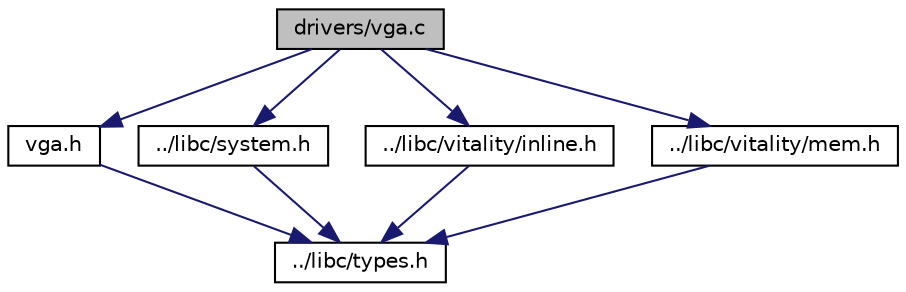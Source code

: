 digraph "drivers/vga.c"
{
  edge [fontname="Helvetica",fontsize="10",labelfontname="Helvetica",labelfontsize="10"];
  node [fontname="Helvetica",fontsize="10",shape=record];
  Node0 [label="drivers/vga.c",height=0.2,width=0.4,color="black", fillcolor="grey75", style="filled", fontcolor="black"];
  Node0 -> Node1 [color="midnightblue",fontsize="10",style="solid",fontname="Helvetica"];
  Node1 [label="vga.h",height=0.2,width=0.4,color="black", fillcolor="white", style="filled",URL="$a00035.html"];
  Node1 -> Node2 [color="midnightblue",fontsize="10",style="solid",fontname="Helvetica"];
  Node2 [label="../libc/types.h",height=0.2,width=0.4,color="black", fillcolor="white", style="filled",URL="$a00101.html"];
  Node0 -> Node3 [color="midnightblue",fontsize="10",style="solid",fontname="Helvetica"];
  Node3 [label="../libc/system.h",height=0.2,width=0.4,color="black", fillcolor="white", style="filled",URL="$a00098.html"];
  Node3 -> Node2 [color="midnightblue",fontsize="10",style="solid",fontname="Helvetica"];
  Node0 -> Node4 [color="midnightblue",fontsize="10",style="solid",fontname="Helvetica"];
  Node4 [label="../libc/vitality/inline.h",height=0.2,width=0.4,color="black", fillcolor="white", style="filled",URL="$a00110.html"];
  Node4 -> Node2 [color="midnightblue",fontsize="10",style="solid",fontname="Helvetica"];
  Node0 -> Node5 [color="midnightblue",fontsize="10",style="solid",fontname="Helvetica"];
  Node5 [label="../libc/vitality/mem.h",height=0.2,width=0.4,color="black", fillcolor="white", style="filled",URL="$a00116.html"];
  Node5 -> Node2 [color="midnightblue",fontsize="10",style="solid",fontname="Helvetica"];
}
